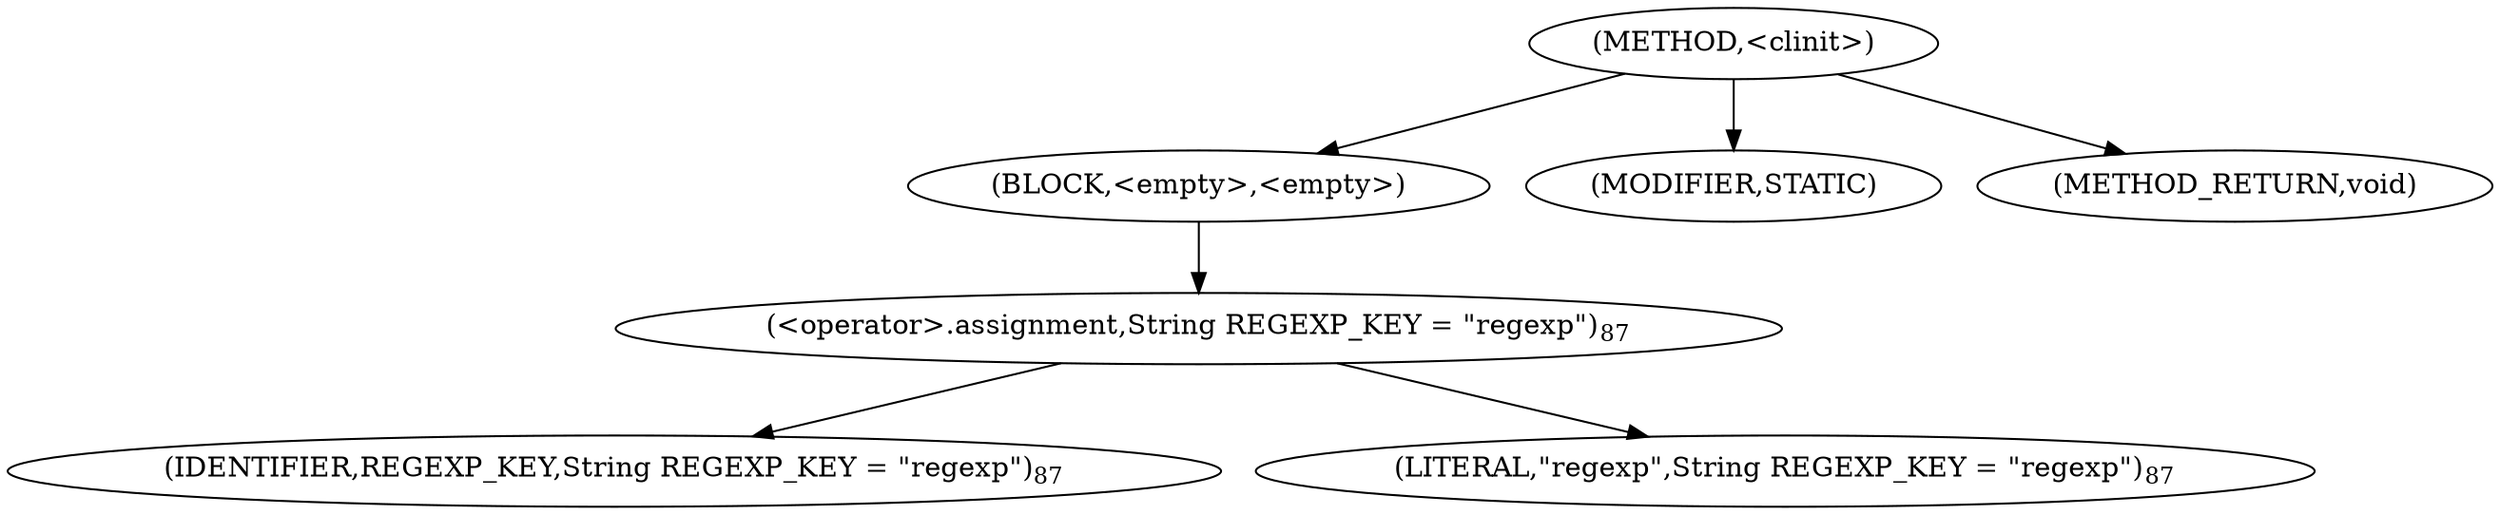 digraph "&lt;clinit&gt;" {  
"319" [label = <(METHOD,&lt;clinit&gt;)> ]
"320" [label = <(BLOCK,&lt;empty&gt;,&lt;empty&gt;)> ]
"321" [label = <(&lt;operator&gt;.assignment,String REGEXP_KEY = &quot;regexp&quot;)<SUB>87</SUB>> ]
"322" [label = <(IDENTIFIER,REGEXP_KEY,String REGEXP_KEY = &quot;regexp&quot;)<SUB>87</SUB>> ]
"323" [label = <(LITERAL,&quot;regexp&quot;,String REGEXP_KEY = &quot;regexp&quot;)<SUB>87</SUB>> ]
"324" [label = <(MODIFIER,STATIC)> ]
"325" [label = <(METHOD_RETURN,void)> ]
  "319" -> "320" 
  "319" -> "324" 
  "319" -> "325" 
  "320" -> "321" 
  "321" -> "322" 
  "321" -> "323" 
}
